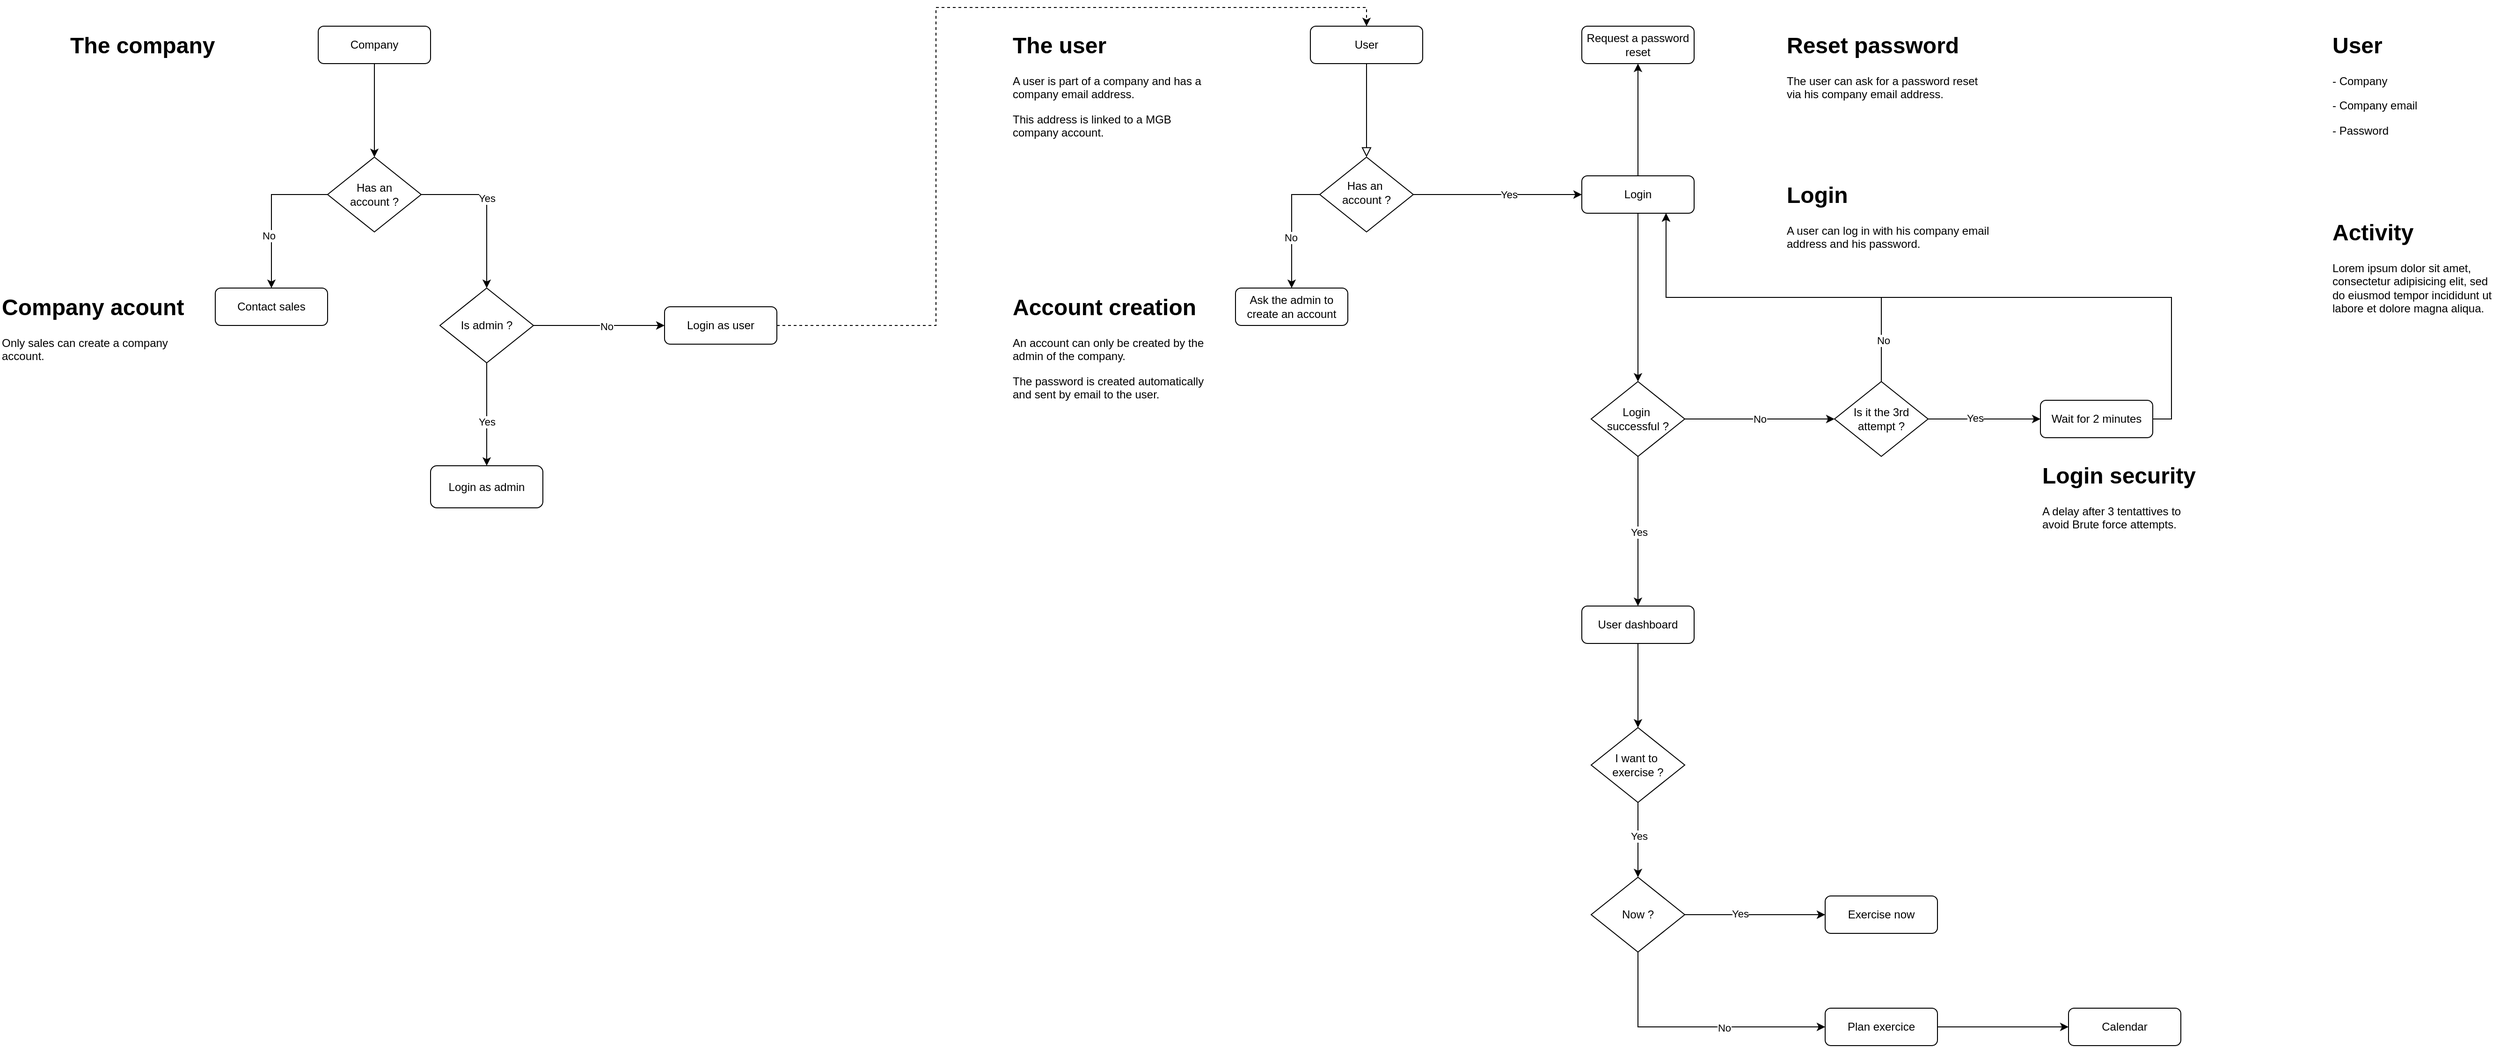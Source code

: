 <mxfile version="24.7.17">
  <diagram id="C5RBs43oDa-KdzZeNtuy" name="Page-1">
    <mxGraphModel dx="2593" dy="600" grid="1" gridSize="10" guides="1" tooltips="1" connect="1" arrows="1" fold="1" page="1" pageScale="1" pageWidth="827" pageHeight="1169" math="0" shadow="0">
      <root>
        <mxCell id="WIyWlLk6GJQsqaUBKTNV-0" />
        <mxCell id="WIyWlLk6GJQsqaUBKTNV-1" parent="WIyWlLk6GJQsqaUBKTNV-0" />
        <mxCell id="WIyWlLk6GJQsqaUBKTNV-2" value="" style="rounded=0;html=1;jettySize=auto;orthogonalLoop=1;fontSize=11;endArrow=block;endFill=0;endSize=8;strokeWidth=1;shadow=0;labelBackgroundColor=none;edgeStyle=orthogonalEdgeStyle;" parent="WIyWlLk6GJQsqaUBKTNV-1" source="WIyWlLk6GJQsqaUBKTNV-3" target="WIyWlLk6GJQsqaUBKTNV-6" edge="1">
          <mxGeometry relative="1" as="geometry" />
        </mxCell>
        <mxCell id="WIyWlLk6GJQsqaUBKTNV-3" value="&lt;div&gt;User&lt;/div&gt;" style="rounded=1;whiteSpace=wrap;html=1;fontSize=12;glass=0;strokeWidth=1;shadow=0;" parent="WIyWlLk6GJQsqaUBKTNV-1" vertex="1">
          <mxGeometry x="320" y="40" width="120" height="40" as="geometry" />
        </mxCell>
        <mxCell id="rhJvBl-y4j_txT4zSDau-1" style="edgeStyle=orthogonalEdgeStyle;rounded=0;orthogonalLoop=1;jettySize=auto;html=1;exitX=0;exitY=0.5;exitDx=0;exitDy=0;entryX=0.5;entryY=0;entryDx=0;entryDy=0;" edge="1" parent="WIyWlLk6GJQsqaUBKTNV-1" source="WIyWlLk6GJQsqaUBKTNV-6" target="rhJvBl-y4j_txT4zSDau-0">
          <mxGeometry relative="1" as="geometry" />
        </mxCell>
        <mxCell id="rhJvBl-y4j_txT4zSDau-2" value="&lt;div&gt;No&lt;/div&gt;" style="edgeLabel;html=1;align=center;verticalAlign=middle;resizable=0;points=[];" vertex="1" connectable="0" parent="rhJvBl-y4j_txT4zSDau-1">
          <mxGeometry x="0.161" y="-1" relative="1" as="geometry">
            <mxPoint as="offset" />
          </mxGeometry>
        </mxCell>
        <mxCell id="rhJvBl-y4j_txT4zSDau-5" style="edgeStyle=orthogonalEdgeStyle;rounded=0;orthogonalLoop=1;jettySize=auto;html=1;exitX=1;exitY=0.5;exitDx=0;exitDy=0;" edge="1" parent="WIyWlLk6GJQsqaUBKTNV-1" source="WIyWlLk6GJQsqaUBKTNV-6" target="WIyWlLk6GJQsqaUBKTNV-7">
          <mxGeometry relative="1" as="geometry">
            <mxPoint x="280" y="210" as="sourcePoint" />
          </mxGeometry>
        </mxCell>
        <mxCell id="rhJvBl-y4j_txT4zSDau-6" value="Yes" style="edgeLabel;html=1;align=center;verticalAlign=middle;resizable=0;points=[];" vertex="1" connectable="0" parent="rhJvBl-y4j_txT4zSDau-5">
          <mxGeometry x="0.131" relative="1" as="geometry">
            <mxPoint as="offset" />
          </mxGeometry>
        </mxCell>
        <mxCell id="WIyWlLk6GJQsqaUBKTNV-6" value="&lt;div&gt;Has an&amp;nbsp;&lt;/div&gt;&lt;div&gt;account ?&lt;/div&gt;" style="rhombus;whiteSpace=wrap;html=1;shadow=0;fontFamily=Helvetica;fontSize=12;align=center;strokeWidth=1;spacing=6;spacingTop=-4;" parent="WIyWlLk6GJQsqaUBKTNV-1" vertex="1">
          <mxGeometry x="330" y="180" width="100" height="80" as="geometry" />
        </mxCell>
        <mxCell id="rhJvBl-y4j_txT4zSDau-69" style="edgeStyle=orthogonalEdgeStyle;rounded=0;orthogonalLoop=1;jettySize=auto;html=1;exitX=0.5;exitY=0;exitDx=0;exitDy=0;entryX=0.5;entryY=1;entryDx=0;entryDy=0;" edge="1" parent="WIyWlLk6GJQsqaUBKTNV-1" source="WIyWlLk6GJQsqaUBKTNV-7" target="rhJvBl-y4j_txT4zSDau-14">
          <mxGeometry relative="1" as="geometry" />
        </mxCell>
        <mxCell id="rhJvBl-y4j_txT4zSDau-70" style="edgeStyle=orthogonalEdgeStyle;rounded=0;orthogonalLoop=1;jettySize=auto;html=1;exitX=0.5;exitY=1;exitDx=0;exitDy=0;entryX=0.5;entryY=0;entryDx=0;entryDy=0;" edge="1" parent="WIyWlLk6GJQsqaUBKTNV-1" source="WIyWlLk6GJQsqaUBKTNV-7" target="rhJvBl-y4j_txT4zSDau-53">
          <mxGeometry relative="1" as="geometry" />
        </mxCell>
        <mxCell id="WIyWlLk6GJQsqaUBKTNV-7" value="Login" style="rounded=1;whiteSpace=wrap;html=1;fontSize=12;glass=0;strokeWidth=1;shadow=0;" parent="WIyWlLk6GJQsqaUBKTNV-1" vertex="1">
          <mxGeometry x="610" y="200" width="120" height="40" as="geometry" />
        </mxCell>
        <mxCell id="rhJvBl-y4j_txT4zSDau-0" value="Ask the admin to create an account" style="rounded=1;whiteSpace=wrap;html=1;" vertex="1" parent="WIyWlLk6GJQsqaUBKTNV-1">
          <mxGeometry x="240" y="320" width="120" height="40" as="geometry" />
        </mxCell>
        <mxCell id="rhJvBl-y4j_txT4zSDau-3" style="edgeStyle=orthogonalEdgeStyle;rounded=0;orthogonalLoop=1;jettySize=auto;html=1;exitX=0.5;exitY=1;exitDx=0;exitDy=0;" edge="1" parent="WIyWlLk6GJQsqaUBKTNV-1" source="rhJvBl-y4j_txT4zSDau-0" target="rhJvBl-y4j_txT4zSDau-0">
          <mxGeometry relative="1" as="geometry" />
        </mxCell>
        <mxCell id="rhJvBl-y4j_txT4zSDau-9" value="&lt;h1 style=&quot;margin-top: 0px;&quot;&gt;Account creation&lt;br&gt;&lt;/h1&gt;&lt;p&gt;An account can only be created by the admin of the company.&lt;/p&gt;&lt;p&gt;The password is created automatically and sent by email to the user.&lt;br&gt;&lt;/p&gt;&lt;p&gt;&lt;br&gt;&lt;/p&gt;" style="text;html=1;whiteSpace=wrap;overflow=hidden;rounded=0;" vertex="1" parent="WIyWlLk6GJQsqaUBKTNV-1">
          <mxGeometry y="320" width="220" height="120" as="geometry" />
        </mxCell>
        <mxCell id="rhJvBl-y4j_txT4zSDau-10" value="&lt;h1 style=&quot;margin-top: 0px;&quot;&gt;Login&lt;/h1&gt;&lt;p&gt;A user can log in with his company email address and his password.&lt;br&gt;&lt;/p&gt;" style="text;html=1;whiteSpace=wrap;overflow=hidden;rounded=0;" vertex="1" parent="WIyWlLk6GJQsqaUBKTNV-1">
          <mxGeometry x="827" y="200" width="220" height="120" as="geometry" />
        </mxCell>
        <mxCell id="rhJvBl-y4j_txT4zSDau-13" value="&lt;h1 style=&quot;margin-top: 0px;&quot;&gt;Reset password&lt;br&gt;&lt;/h1&gt;&lt;p&gt;The user can ask for a password reset via his company email address.&lt;br&gt;&lt;/p&gt;" style="text;html=1;whiteSpace=wrap;overflow=hidden;rounded=0;" vertex="1" parent="WIyWlLk6GJQsqaUBKTNV-1">
          <mxGeometry x="827" y="40" width="220" height="120" as="geometry" />
        </mxCell>
        <mxCell id="rhJvBl-y4j_txT4zSDau-14" value="&lt;div&gt;Request a password&lt;/div&gt;&lt;div&gt;reset&lt;br&gt;&lt;/div&gt;" style="rounded=1;whiteSpace=wrap;html=1;" vertex="1" parent="WIyWlLk6GJQsqaUBKTNV-1">
          <mxGeometry x="610" y="40" width="120" height="40" as="geometry" />
        </mxCell>
        <mxCell id="rhJvBl-y4j_txT4zSDau-17" value="&lt;h1 style=&quot;margin-top: 0px;&quot;&gt;The user&lt;br&gt;&lt;/h1&gt;&lt;p&gt;A user is part of a company and has a company email address.&lt;/p&gt;&lt;p&gt;This address is linked to a MGB company account.&lt;/p&gt;" style="text;html=1;whiteSpace=wrap;overflow=hidden;rounded=0;" vertex="1" parent="WIyWlLk6GJQsqaUBKTNV-1">
          <mxGeometry y="40" width="220" height="120" as="geometry" />
        </mxCell>
        <mxCell id="rhJvBl-y4j_txT4zSDau-34" style="edgeStyle=orthogonalEdgeStyle;rounded=0;orthogonalLoop=1;jettySize=auto;html=1;exitX=0.5;exitY=1;exitDx=0;exitDy=0;entryX=0.5;entryY=0;entryDx=0;entryDy=0;" edge="1" parent="WIyWlLk6GJQsqaUBKTNV-1" source="rhJvBl-y4j_txT4zSDau-25" target="rhJvBl-y4j_txT4zSDau-26">
          <mxGeometry relative="1" as="geometry" />
        </mxCell>
        <mxCell id="rhJvBl-y4j_txT4zSDau-25" value="&lt;div&gt;Company&lt;/div&gt;" style="rounded=1;whiteSpace=wrap;html=1;" vertex="1" parent="WIyWlLk6GJQsqaUBKTNV-1">
          <mxGeometry x="-740" y="40" width="120" height="40" as="geometry" />
        </mxCell>
        <mxCell id="rhJvBl-y4j_txT4zSDau-28" style="edgeStyle=orthogonalEdgeStyle;rounded=0;orthogonalLoop=1;jettySize=auto;html=1;exitX=0;exitY=0.5;exitDx=0;exitDy=0;entryX=0.5;entryY=0;entryDx=0;entryDy=0;" edge="1" parent="WIyWlLk6GJQsqaUBKTNV-1" source="rhJvBl-y4j_txT4zSDau-26" target="rhJvBl-y4j_txT4zSDau-27">
          <mxGeometry relative="1" as="geometry" />
        </mxCell>
        <mxCell id="rhJvBl-y4j_txT4zSDau-29" value="No" style="edgeLabel;html=1;align=center;verticalAlign=middle;resizable=0;points=[];" vertex="1" connectable="0" parent="rhJvBl-y4j_txT4zSDau-28">
          <mxGeometry x="0.303" y="-3" relative="1" as="geometry">
            <mxPoint as="offset" />
          </mxGeometry>
        </mxCell>
        <mxCell id="rhJvBl-y4j_txT4zSDau-35" style="edgeStyle=orthogonalEdgeStyle;rounded=0;orthogonalLoop=1;jettySize=auto;html=1;exitX=1;exitY=0.5;exitDx=0;exitDy=0;entryX=0.5;entryY=0;entryDx=0;entryDy=0;" edge="1" parent="WIyWlLk6GJQsqaUBKTNV-1" source="rhJvBl-y4j_txT4zSDau-26" target="rhJvBl-y4j_txT4zSDau-32">
          <mxGeometry relative="1" as="geometry" />
        </mxCell>
        <mxCell id="rhJvBl-y4j_txT4zSDau-38" value="Yes" style="edgeLabel;html=1;align=center;verticalAlign=middle;resizable=0;points=[];" vertex="1" connectable="0" parent="rhJvBl-y4j_txT4zSDau-35">
          <mxGeometry x="-0.138" relative="1" as="geometry">
            <mxPoint as="offset" />
          </mxGeometry>
        </mxCell>
        <mxCell id="rhJvBl-y4j_txT4zSDau-26" value="&lt;div&gt;Has an &lt;br&gt;&lt;/div&gt;&lt;div&gt;account ?&lt;br&gt;&lt;/div&gt;" style="rhombus;whiteSpace=wrap;html=1;" vertex="1" parent="WIyWlLk6GJQsqaUBKTNV-1">
          <mxGeometry x="-730" y="180" width="100" height="80" as="geometry" />
        </mxCell>
        <mxCell id="rhJvBl-y4j_txT4zSDau-27" value="Contact sales" style="rounded=1;whiteSpace=wrap;html=1;" vertex="1" parent="WIyWlLk6GJQsqaUBKTNV-1">
          <mxGeometry x="-850" y="320" width="120" height="40" as="geometry" />
        </mxCell>
        <mxCell id="rhJvBl-y4j_txT4zSDau-36" style="edgeStyle=orthogonalEdgeStyle;rounded=0;orthogonalLoop=1;jettySize=auto;html=1;exitX=0.5;exitY=1;exitDx=0;exitDy=0;entryX=0.5;entryY=0;entryDx=0;entryDy=0;" edge="1" parent="WIyWlLk6GJQsqaUBKTNV-1" source="rhJvBl-y4j_txT4zSDau-32" target="rhJvBl-y4j_txT4zSDau-33">
          <mxGeometry relative="1" as="geometry" />
        </mxCell>
        <mxCell id="rhJvBl-y4j_txT4zSDau-39" value="Yes" style="edgeLabel;html=1;align=center;verticalAlign=middle;resizable=0;points=[];" vertex="1" connectable="0" parent="rhJvBl-y4j_txT4zSDau-36">
          <mxGeometry x="0.132" relative="1" as="geometry">
            <mxPoint as="offset" />
          </mxGeometry>
        </mxCell>
        <mxCell id="rhJvBl-y4j_txT4zSDau-41" style="edgeStyle=orthogonalEdgeStyle;rounded=0;orthogonalLoop=1;jettySize=auto;html=1;exitX=1;exitY=0.5;exitDx=0;exitDy=0;entryX=0;entryY=0.5;entryDx=0;entryDy=0;" edge="1" parent="WIyWlLk6GJQsqaUBKTNV-1" source="rhJvBl-y4j_txT4zSDau-32" target="rhJvBl-y4j_txT4zSDau-40">
          <mxGeometry relative="1" as="geometry" />
        </mxCell>
        <mxCell id="rhJvBl-y4j_txT4zSDau-42" value="No" style="edgeLabel;html=1;align=center;verticalAlign=middle;resizable=0;points=[];" vertex="1" connectable="0" parent="rhJvBl-y4j_txT4zSDau-41">
          <mxGeometry x="0.108" y="-1" relative="1" as="geometry">
            <mxPoint as="offset" />
          </mxGeometry>
        </mxCell>
        <mxCell id="rhJvBl-y4j_txT4zSDau-32" value="Is admin ?" style="rhombus;whiteSpace=wrap;html=1;" vertex="1" parent="WIyWlLk6GJQsqaUBKTNV-1">
          <mxGeometry x="-610" y="320" width="100" height="80" as="geometry" />
        </mxCell>
        <mxCell id="rhJvBl-y4j_txT4zSDau-33" value="Login as admin" style="rounded=1;whiteSpace=wrap;html=1;" vertex="1" parent="WIyWlLk6GJQsqaUBKTNV-1">
          <mxGeometry x="-620" y="510" width="120" height="45" as="geometry" />
        </mxCell>
        <mxCell id="rhJvBl-y4j_txT4zSDau-37" value="&lt;h1 style=&quot;margin-top: 0px;&quot;&gt;Company acount&lt;br&gt;&lt;/h1&gt;&lt;p&gt;Only sales can create a company account.&lt;br&gt;&lt;/p&gt;" style="text;html=1;whiteSpace=wrap;overflow=hidden;rounded=0;" vertex="1" parent="WIyWlLk6GJQsqaUBKTNV-1">
          <mxGeometry x="-1080" y="320" width="220" height="120" as="geometry" />
        </mxCell>
        <mxCell id="rhJvBl-y4j_txT4zSDau-47" style="edgeStyle=orthogonalEdgeStyle;rounded=0;orthogonalLoop=1;jettySize=auto;html=1;exitX=1;exitY=0.5;exitDx=0;exitDy=0;entryX=0.5;entryY=0;entryDx=0;entryDy=0;dashed=1;" edge="1" parent="WIyWlLk6GJQsqaUBKTNV-1" source="rhJvBl-y4j_txT4zSDau-40" target="WIyWlLk6GJQsqaUBKTNV-3">
          <mxGeometry relative="1" as="geometry">
            <Array as="points">
              <mxPoint x="-80" y="360" />
              <mxPoint x="-80" y="20" />
              <mxPoint x="380" y="20" />
            </Array>
          </mxGeometry>
        </mxCell>
        <mxCell id="rhJvBl-y4j_txT4zSDau-40" value="Login as user" style="rounded=1;whiteSpace=wrap;html=1;" vertex="1" parent="WIyWlLk6GJQsqaUBKTNV-1">
          <mxGeometry x="-370" y="340" width="120" height="40" as="geometry" />
        </mxCell>
        <mxCell id="rhJvBl-y4j_txT4zSDau-43" value="&lt;h1 style=&quot;margin-top: 0px;&quot;&gt;The company&lt;br&gt;&lt;/h1&gt;&lt;p&gt;&lt;br&gt;&lt;/p&gt;" style="text;html=1;whiteSpace=wrap;overflow=hidden;rounded=0;" vertex="1" parent="WIyWlLk6GJQsqaUBKTNV-1">
          <mxGeometry x="-1007" y="40" width="180" height="120" as="geometry" />
        </mxCell>
        <mxCell id="rhJvBl-y4j_txT4zSDau-58" style="edgeStyle=orthogonalEdgeStyle;rounded=0;orthogonalLoop=1;jettySize=auto;html=1;exitX=1;exitY=0.5;exitDx=0;exitDy=0;entryX=0;entryY=0.5;entryDx=0;entryDy=0;" edge="1" parent="WIyWlLk6GJQsqaUBKTNV-1" source="rhJvBl-y4j_txT4zSDau-53" target="rhJvBl-y4j_txT4zSDau-57">
          <mxGeometry relative="1" as="geometry" />
        </mxCell>
        <mxCell id="rhJvBl-y4j_txT4zSDau-67" value="No" style="edgeLabel;html=1;align=center;verticalAlign=middle;resizable=0;points=[];" vertex="1" connectable="0" parent="rhJvBl-y4j_txT4zSDau-58">
          <mxGeometry x="0.003" relative="1" as="geometry">
            <mxPoint as="offset" />
          </mxGeometry>
        </mxCell>
        <mxCell id="rhJvBl-y4j_txT4zSDau-61" style="edgeStyle=orthogonalEdgeStyle;rounded=0;orthogonalLoop=1;jettySize=auto;html=1;exitX=0.5;exitY=1;exitDx=0;exitDy=0;entryX=0.5;entryY=0;entryDx=0;entryDy=0;" edge="1" parent="WIyWlLk6GJQsqaUBKTNV-1" source="rhJvBl-y4j_txT4zSDau-53" target="rhJvBl-y4j_txT4zSDau-55">
          <mxGeometry relative="1" as="geometry" />
        </mxCell>
        <mxCell id="rhJvBl-y4j_txT4zSDau-77" value="Yes" style="edgeLabel;html=1;align=center;verticalAlign=middle;resizable=0;points=[];" vertex="1" connectable="0" parent="rhJvBl-y4j_txT4zSDau-61">
          <mxGeometry x="0.015" y="1" relative="1" as="geometry">
            <mxPoint as="offset" />
          </mxGeometry>
        </mxCell>
        <mxCell id="rhJvBl-y4j_txT4zSDau-53" value="&lt;div&gt;Login&amp;nbsp;&lt;/div&gt;&lt;div&gt;successful ?&lt;/div&gt;" style="rhombus;whiteSpace=wrap;html=1;" vertex="1" parent="WIyWlLk6GJQsqaUBKTNV-1">
          <mxGeometry x="620" y="420" width="100" height="80" as="geometry" />
        </mxCell>
        <mxCell id="rhJvBl-y4j_txT4zSDau-84" style="edgeStyle=orthogonalEdgeStyle;rounded=0;orthogonalLoop=1;jettySize=auto;html=1;exitX=0.5;exitY=1;exitDx=0;exitDy=0;entryX=0.5;entryY=0;entryDx=0;entryDy=0;" edge="1" parent="WIyWlLk6GJQsqaUBKTNV-1" source="rhJvBl-y4j_txT4zSDau-55" target="rhJvBl-y4j_txT4zSDau-80">
          <mxGeometry relative="1" as="geometry" />
        </mxCell>
        <mxCell id="rhJvBl-y4j_txT4zSDau-55" value="User dashboard" style="rounded=1;whiteSpace=wrap;html=1;" vertex="1" parent="WIyWlLk6GJQsqaUBKTNV-1">
          <mxGeometry x="610" y="660" width="120" height="40" as="geometry" />
        </mxCell>
        <mxCell id="rhJvBl-y4j_txT4zSDau-63" style="edgeStyle=orthogonalEdgeStyle;rounded=0;orthogonalLoop=1;jettySize=auto;html=1;exitX=1;exitY=0.5;exitDx=0;exitDy=0;entryX=0;entryY=0.5;entryDx=0;entryDy=0;" edge="1" parent="WIyWlLk6GJQsqaUBKTNV-1" source="rhJvBl-y4j_txT4zSDau-57" target="rhJvBl-y4j_txT4zSDau-62">
          <mxGeometry relative="1" as="geometry" />
        </mxCell>
        <mxCell id="rhJvBl-y4j_txT4zSDau-65" value="&lt;div&gt;Yes&lt;/div&gt;" style="edgeLabel;html=1;align=center;verticalAlign=middle;resizable=0;points=[];" vertex="1" connectable="0" parent="rhJvBl-y4j_txT4zSDau-63">
          <mxGeometry x="-0.163" y="1" relative="1" as="geometry">
            <mxPoint as="offset" />
          </mxGeometry>
        </mxCell>
        <mxCell id="rhJvBl-y4j_txT4zSDau-72" style="edgeStyle=orthogonalEdgeStyle;rounded=0;orthogonalLoop=1;jettySize=auto;html=1;exitX=0.5;exitY=0;exitDx=0;exitDy=0;entryX=0.75;entryY=1;entryDx=0;entryDy=0;" edge="1" parent="WIyWlLk6GJQsqaUBKTNV-1" source="rhJvBl-y4j_txT4zSDau-57" target="WIyWlLk6GJQsqaUBKTNV-7">
          <mxGeometry relative="1" as="geometry" />
        </mxCell>
        <mxCell id="rhJvBl-y4j_txT4zSDau-75" value="No" style="edgeLabel;html=1;align=center;verticalAlign=middle;resizable=0;points=[];" vertex="1" connectable="0" parent="rhJvBl-y4j_txT4zSDau-72">
          <mxGeometry x="-0.785" y="-2" relative="1" as="geometry">
            <mxPoint as="offset" />
          </mxGeometry>
        </mxCell>
        <mxCell id="rhJvBl-y4j_txT4zSDau-57" value="Is it the 3rd attempt ?" style="rhombus;whiteSpace=wrap;html=1;" vertex="1" parent="WIyWlLk6GJQsqaUBKTNV-1">
          <mxGeometry x="880" y="420" width="100" height="80" as="geometry" />
        </mxCell>
        <mxCell id="rhJvBl-y4j_txT4zSDau-74" style="edgeStyle=orthogonalEdgeStyle;rounded=0;orthogonalLoop=1;jettySize=auto;html=1;exitX=1;exitY=0.5;exitDx=0;exitDy=0;entryX=0.75;entryY=1;entryDx=0;entryDy=0;" edge="1" parent="WIyWlLk6GJQsqaUBKTNV-1" source="rhJvBl-y4j_txT4zSDau-62" target="WIyWlLk6GJQsqaUBKTNV-7">
          <mxGeometry relative="1" as="geometry">
            <Array as="points">
              <mxPoint x="1240" y="460" />
              <mxPoint x="1240" y="330" />
              <mxPoint x="700" y="330" />
            </Array>
          </mxGeometry>
        </mxCell>
        <mxCell id="rhJvBl-y4j_txT4zSDau-62" value="Wait for 2 minutes" style="rounded=1;whiteSpace=wrap;html=1;" vertex="1" parent="WIyWlLk6GJQsqaUBKTNV-1">
          <mxGeometry x="1100" y="440" width="120" height="40" as="geometry" />
        </mxCell>
        <mxCell id="rhJvBl-y4j_txT4zSDau-76" value="&lt;h1 style=&quot;margin-top: 0px;&quot;&gt;Login security&lt;br&gt;&lt;/h1&gt;&lt;p&gt;A delay after 3 tentattives to avoid Brute force attempts.&lt;br&gt;&lt;/p&gt;" style="text;html=1;whiteSpace=wrap;overflow=hidden;rounded=0;" vertex="1" parent="WIyWlLk6GJQsqaUBKTNV-1">
          <mxGeometry x="1100" y="500" width="180" height="120" as="geometry" />
        </mxCell>
        <mxCell id="rhJvBl-y4j_txT4zSDau-78" value="Exercise now" style="rounded=1;whiteSpace=wrap;html=1;" vertex="1" parent="WIyWlLk6GJQsqaUBKTNV-1">
          <mxGeometry x="870" y="970" width="120" height="40" as="geometry" />
        </mxCell>
        <mxCell id="rhJvBl-y4j_txT4zSDau-90" style="edgeStyle=orthogonalEdgeStyle;rounded=0;orthogonalLoop=1;jettySize=auto;html=1;exitX=1;exitY=0.5;exitDx=0;exitDy=0;entryX=0;entryY=0.5;entryDx=0;entryDy=0;" edge="1" parent="WIyWlLk6GJQsqaUBKTNV-1" source="rhJvBl-y4j_txT4zSDau-79" target="rhJvBl-y4j_txT4zSDau-89">
          <mxGeometry relative="1" as="geometry" />
        </mxCell>
        <mxCell id="rhJvBl-y4j_txT4zSDau-79" value="Plan exercice" style="rounded=1;whiteSpace=wrap;html=1;" vertex="1" parent="WIyWlLk6GJQsqaUBKTNV-1">
          <mxGeometry x="870" y="1090" width="120" height="40" as="geometry" />
        </mxCell>
        <mxCell id="rhJvBl-y4j_txT4zSDau-82" style="edgeStyle=orthogonalEdgeStyle;rounded=0;orthogonalLoop=1;jettySize=auto;html=1;exitX=0.5;exitY=1;exitDx=0;exitDy=0;entryX=0.5;entryY=0;entryDx=0;entryDy=0;" edge="1" parent="WIyWlLk6GJQsqaUBKTNV-1" source="rhJvBl-y4j_txT4zSDau-80" target="rhJvBl-y4j_txT4zSDau-81">
          <mxGeometry relative="1" as="geometry" />
        </mxCell>
        <mxCell id="rhJvBl-y4j_txT4zSDau-83" value="Yes" style="edgeLabel;html=1;align=center;verticalAlign=middle;resizable=0;points=[];" vertex="1" connectable="0" parent="rhJvBl-y4j_txT4zSDau-82">
          <mxGeometry x="-0.1" y="1" relative="1" as="geometry">
            <mxPoint as="offset" />
          </mxGeometry>
        </mxCell>
        <mxCell id="rhJvBl-y4j_txT4zSDau-80" value="&lt;div&gt;I want to&amp;nbsp;&lt;/div&gt;&lt;div&gt;exercise ?&lt;/div&gt;" style="rhombus;whiteSpace=wrap;html=1;" vertex="1" parent="WIyWlLk6GJQsqaUBKTNV-1">
          <mxGeometry x="620" y="790" width="100" height="80" as="geometry" />
        </mxCell>
        <mxCell id="rhJvBl-y4j_txT4zSDau-85" style="edgeStyle=orthogonalEdgeStyle;rounded=0;orthogonalLoop=1;jettySize=auto;html=1;exitX=0.5;exitY=1;exitDx=0;exitDy=0;entryX=0;entryY=0.5;entryDx=0;entryDy=0;" edge="1" parent="WIyWlLk6GJQsqaUBKTNV-1" source="rhJvBl-y4j_txT4zSDau-81" target="rhJvBl-y4j_txT4zSDau-79">
          <mxGeometry relative="1" as="geometry" />
        </mxCell>
        <mxCell id="rhJvBl-y4j_txT4zSDau-88" value="No" style="edgeLabel;html=1;align=center;verticalAlign=middle;resizable=0;points=[];" vertex="1" connectable="0" parent="rhJvBl-y4j_txT4zSDau-85">
          <mxGeometry x="0.228" y="-1" relative="1" as="geometry">
            <mxPoint as="offset" />
          </mxGeometry>
        </mxCell>
        <mxCell id="rhJvBl-y4j_txT4zSDau-86" style="edgeStyle=orthogonalEdgeStyle;rounded=0;orthogonalLoop=1;jettySize=auto;html=1;exitX=1;exitY=0.5;exitDx=0;exitDy=0;entryX=0;entryY=0.5;entryDx=0;entryDy=0;" edge="1" parent="WIyWlLk6GJQsqaUBKTNV-1" source="rhJvBl-y4j_txT4zSDau-81" target="rhJvBl-y4j_txT4zSDau-78">
          <mxGeometry relative="1" as="geometry" />
        </mxCell>
        <mxCell id="rhJvBl-y4j_txT4zSDau-87" value="Yes" style="edgeLabel;html=1;align=center;verticalAlign=middle;resizable=0;points=[];" vertex="1" connectable="0" parent="rhJvBl-y4j_txT4zSDau-86">
          <mxGeometry x="-0.211" y="1" relative="1" as="geometry">
            <mxPoint as="offset" />
          </mxGeometry>
        </mxCell>
        <mxCell id="rhJvBl-y4j_txT4zSDau-81" value="Now ?" style="rhombus;whiteSpace=wrap;html=1;" vertex="1" parent="WIyWlLk6GJQsqaUBKTNV-1">
          <mxGeometry x="620" y="950" width="100" height="80" as="geometry" />
        </mxCell>
        <mxCell id="rhJvBl-y4j_txT4zSDau-89" value="Calendar " style="rounded=1;whiteSpace=wrap;html=1;" vertex="1" parent="WIyWlLk6GJQsqaUBKTNV-1">
          <mxGeometry x="1130" y="1090" width="120" height="40" as="geometry" />
        </mxCell>
        <mxCell id="rhJvBl-y4j_txT4zSDau-116" value="&lt;h1 style=&quot;margin-top: 0px;&quot;&gt;User&lt;br&gt;&lt;/h1&gt;&lt;p&gt;- Company&lt;/p&gt;&lt;p&gt;- Company email&lt;/p&gt;&lt;p&gt;- Password&lt;/p&gt;" style="text;html=1;whiteSpace=wrap;overflow=hidden;rounded=0;" vertex="1" parent="WIyWlLk6GJQsqaUBKTNV-1">
          <mxGeometry x="1410" y="40" width="180" height="120" as="geometry" />
        </mxCell>
        <mxCell id="rhJvBl-y4j_txT4zSDau-117" value="&lt;h1 style=&quot;margin-top: 0px;&quot;&gt;Activity&lt;/h1&gt;&lt;p&gt;Lorem ipsum dolor sit amet, consectetur adipisicing elit, sed do eiusmod tempor incididunt ut labore et dolore magna aliqua.&lt;/p&gt;" style="text;html=1;whiteSpace=wrap;overflow=hidden;rounded=0;" vertex="1" parent="WIyWlLk6GJQsqaUBKTNV-1">
          <mxGeometry x="1410" y="240" width="180" height="120" as="geometry" />
        </mxCell>
      </root>
    </mxGraphModel>
  </diagram>
</mxfile>
